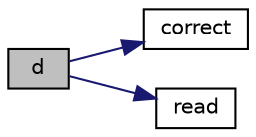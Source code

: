 digraph "d"
{
  bgcolor="transparent";
  edge [fontname="Helvetica",fontsize="10",labelfontname="Helvetica",labelfontsize="10"];
  node [fontname="Helvetica",fontsize="10",shape=record];
  rankdir="LR";
  Node30 [label="d",height=0.2,width=0.4,color="black", fillcolor="grey75", style="filled", fontcolor="black"];
  Node30 -> Node31 [color="midnightblue",fontsize="10",style="solid",fontname="Helvetica"];
  Node31 [label="correct",height=0.2,width=0.4,color="black",URL="$a33637.html#aa40b482ba81fd8de31bdba348c184074",tooltip="Correct the diameter field. "];
  Node30 -> Node32 [color="midnightblue",fontsize="10",style="solid",fontname="Helvetica"];
  Node32 [label="read",height=0.2,width=0.4,color="black",URL="$a33637.html#a1a74613347b54feed9fb14f3b2fe2108",tooltip="Read phaseProperties dictionary. "];
}
